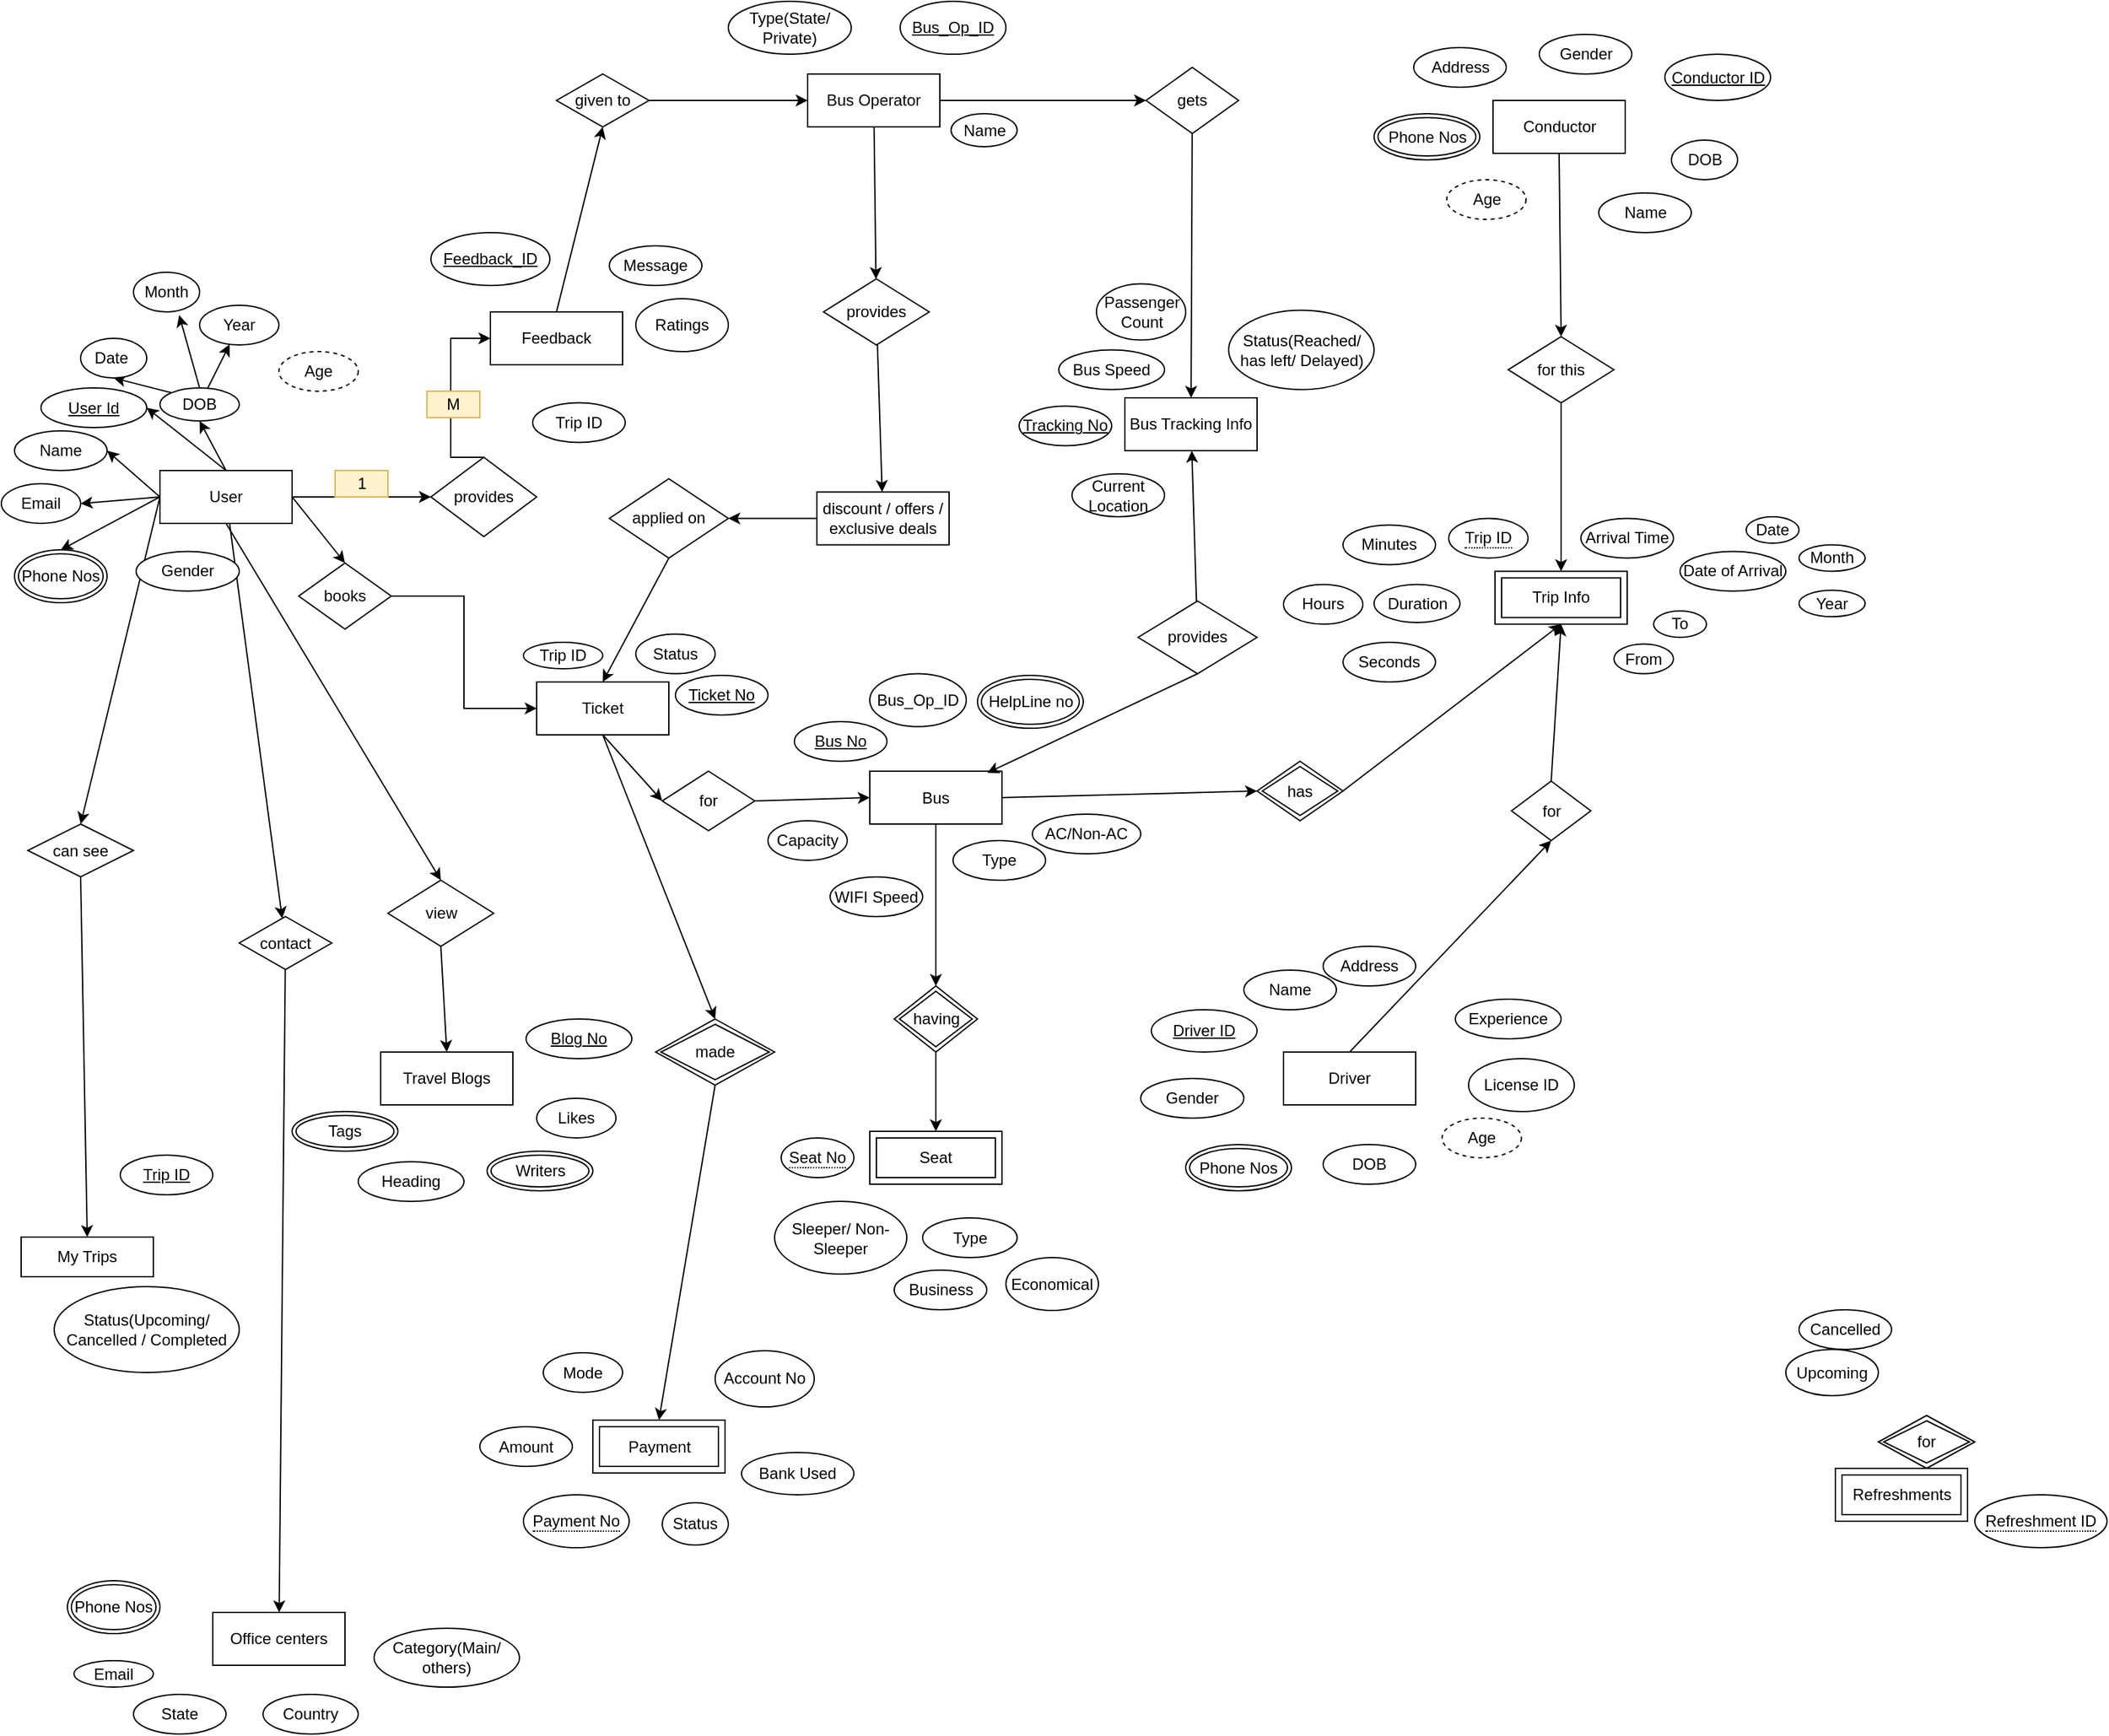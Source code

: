 <mxfile version="22.1.16" type="github">
  <diagram id="R2lEEEUBdFMjLlhIrx00" name="Page-1">
    <mxGraphModel dx="1615" dy="986" grid="1" gridSize="10" guides="1" tooltips="1" connect="1" arrows="0" fold="1" page="1" pageScale="1" pageWidth="1654" pageHeight="2336" background="none" math="0" shadow="0" extFonts="Permanent Marker^https://fonts.googleapis.com/css?family=Permanent+Marker">
      <root>
        <mxCell id="0" />
        <mxCell id="1" parent="0" />
        <mxCell id="6MJcCJjL-EYpWunwH_33-36" style="edgeStyle=none;rounded=0;orthogonalLoop=1;jettySize=auto;html=1;exitX=1;exitY=0.5;exitDx=0;exitDy=0;entryX=0;entryY=0.5;entryDx=0;entryDy=0;" edge="1" parent="1" source="6MJcCJjL-EYpWunwH_33-1" target="6MJcCJjL-EYpWunwH_33-13">
          <mxGeometry relative="1" as="geometry" />
        </mxCell>
        <mxCell id="6MJcCJjL-EYpWunwH_33-42" style="rounded=0;orthogonalLoop=1;jettySize=auto;html=1;exitX=1;exitY=0.5;exitDx=0;exitDy=0;entryX=0.5;entryY=0;entryDx=0;entryDy=0;" edge="1" parent="1" source="6MJcCJjL-EYpWunwH_33-1" target="6MJcCJjL-EYpWunwH_33-18">
          <mxGeometry relative="1" as="geometry" />
        </mxCell>
        <mxCell id="6MJcCJjL-EYpWunwH_33-57" value="" style="edgeStyle=none;rounded=0;orthogonalLoop=1;jettySize=auto;html=1;" edge="1" parent="1" source="6MJcCJjL-EYpWunwH_33-1" target="6MJcCJjL-EYpWunwH_33-17">
          <mxGeometry relative="1" as="geometry" />
        </mxCell>
        <mxCell id="6MJcCJjL-EYpWunwH_33-59" style="edgeStyle=none;rounded=0;orthogonalLoop=1;jettySize=auto;html=1;exitX=0;exitY=0.5;exitDx=0;exitDy=0;entryX=0.5;entryY=0;entryDx=0;entryDy=0;" edge="1" parent="1" source="6MJcCJjL-EYpWunwH_33-1" target="6MJcCJjL-EYpWunwH_33-16">
          <mxGeometry relative="1" as="geometry" />
        </mxCell>
        <mxCell id="6MJcCJjL-EYpWunwH_33-61" style="edgeStyle=none;rounded=0;orthogonalLoop=1;jettySize=auto;html=1;exitX=0.5;exitY=1;exitDx=0;exitDy=0;entryX=0.5;entryY=0;entryDx=0;entryDy=0;" edge="1" parent="1" source="6MJcCJjL-EYpWunwH_33-1" target="6MJcCJjL-EYpWunwH_33-21">
          <mxGeometry relative="1" as="geometry" />
        </mxCell>
        <mxCell id="6MJcCJjL-EYpWunwH_33-110" style="edgeStyle=none;rounded=0;orthogonalLoop=1;jettySize=auto;html=1;exitX=0.5;exitY=0;exitDx=0;exitDy=0;entryX=0.5;entryY=1;entryDx=0;entryDy=0;" edge="1" parent="1" source="6MJcCJjL-EYpWunwH_33-1" target="6MJcCJjL-EYpWunwH_33-99">
          <mxGeometry relative="1" as="geometry" />
        </mxCell>
        <mxCell id="6MJcCJjL-EYpWunwH_33-115" style="edgeStyle=none;rounded=0;orthogonalLoop=1;jettySize=auto;html=1;exitX=0.5;exitY=0;exitDx=0;exitDy=0;entryX=1;entryY=0.5;entryDx=0;entryDy=0;" edge="1" parent="1" source="6MJcCJjL-EYpWunwH_33-1" target="6MJcCJjL-EYpWunwH_33-95">
          <mxGeometry relative="1" as="geometry" />
        </mxCell>
        <mxCell id="6MJcCJjL-EYpWunwH_33-116" style="edgeStyle=none;rounded=0;orthogonalLoop=1;jettySize=auto;html=1;exitX=0;exitY=0.5;exitDx=0;exitDy=0;entryX=1;entryY=0.5;entryDx=0;entryDy=0;" edge="1" parent="1" source="6MJcCJjL-EYpWunwH_33-1" target="6MJcCJjL-EYpWunwH_33-97">
          <mxGeometry relative="1" as="geometry" />
        </mxCell>
        <mxCell id="6MJcCJjL-EYpWunwH_33-122" style="edgeStyle=none;rounded=0;orthogonalLoop=1;jettySize=auto;html=1;exitX=0;exitY=0.5;exitDx=0;exitDy=0;entryX=1;entryY=0.5;entryDx=0;entryDy=0;" edge="1" parent="1" source="6MJcCJjL-EYpWunwH_33-1" target="6MJcCJjL-EYpWunwH_33-120">
          <mxGeometry relative="1" as="geometry">
            <mxPoint x="70" y="620" as="targetPoint" />
          </mxGeometry>
        </mxCell>
        <mxCell id="6MJcCJjL-EYpWunwH_33-124" style="edgeStyle=none;rounded=0;orthogonalLoop=1;jettySize=auto;html=1;exitX=0;exitY=0.5;exitDx=0;exitDy=0;entryX=0.5;entryY=0;entryDx=0;entryDy=0;" edge="1" parent="1" source="6MJcCJjL-EYpWunwH_33-1" target="6MJcCJjL-EYpWunwH_33-146">
          <mxGeometry relative="1" as="geometry">
            <mxPoint x="61.61" y="649.595" as="targetPoint" />
          </mxGeometry>
        </mxCell>
        <mxCell id="6MJcCJjL-EYpWunwH_33-1" value="User" style="whiteSpace=wrap;html=1;align=center;" vertex="1" parent="1">
          <mxGeometry x="120" y="600" width="100" height="40" as="geometry" />
        </mxCell>
        <mxCell id="6MJcCJjL-EYpWunwH_33-3" value="Office centers" style="whiteSpace=wrap;html=1;align=center;" vertex="1" parent="1">
          <mxGeometry x="160" y="1464" width="100" height="40" as="geometry" />
        </mxCell>
        <mxCell id="6MJcCJjL-EYpWunwH_33-4" value="My Trips" style="whiteSpace=wrap;html=1;align=center;" vertex="1" parent="1">
          <mxGeometry x="15" y="1180" width="100" height="30" as="geometry" />
        </mxCell>
        <mxCell id="6MJcCJjL-EYpWunwH_33-38" style="edgeStyle=none;rounded=0;orthogonalLoop=1;jettySize=auto;html=1;exitX=0.5;exitY=0;exitDx=0;exitDy=0;entryX=0.5;entryY=1;entryDx=0;entryDy=0;" edge="1" parent="1" source="6MJcCJjL-EYpWunwH_33-6" target="6MJcCJjL-EYpWunwH_33-14">
          <mxGeometry relative="1" as="geometry" />
        </mxCell>
        <mxCell id="6MJcCJjL-EYpWunwH_33-6" value="Feedback" style="whiteSpace=wrap;html=1;align=center;" vertex="1" parent="1">
          <mxGeometry x="370" y="480" width="100" height="40" as="geometry" />
        </mxCell>
        <mxCell id="6MJcCJjL-EYpWunwH_33-68" value="" style="edgeStyle=none;rounded=0;orthogonalLoop=1;jettySize=auto;html=1;" edge="1" parent="1" source="6MJcCJjL-EYpWunwH_33-8" target="6MJcCJjL-EYpWunwH_33-12">
          <mxGeometry relative="1" as="geometry" />
        </mxCell>
        <mxCell id="6MJcCJjL-EYpWunwH_33-84" value="" style="edgeStyle=none;rounded=0;orthogonalLoop=1;jettySize=auto;html=1;" edge="1" parent="1" source="6MJcCJjL-EYpWunwH_33-8" target="6MJcCJjL-EYpWunwH_33-23">
          <mxGeometry relative="1" as="geometry" />
        </mxCell>
        <mxCell id="6MJcCJjL-EYpWunwH_33-8" value="Bus Operator" style="whiteSpace=wrap;html=1;align=center;" vertex="1" parent="1">
          <mxGeometry x="610" y="300" width="100" height="40" as="geometry" />
        </mxCell>
        <mxCell id="6MJcCJjL-EYpWunwH_33-66" value="" style="edgeStyle=none;rounded=0;orthogonalLoop=1;jettySize=auto;html=1;" edge="1" parent="1" source="6MJcCJjL-EYpWunwH_33-9" target="6MJcCJjL-EYpWunwH_33-11">
          <mxGeometry relative="1" as="geometry" />
        </mxCell>
        <mxCell id="6MJcCJjL-EYpWunwH_33-9" value="discount / offers / exclusive deals" style="whiteSpace=wrap;html=1;align=center;" vertex="1" parent="1">
          <mxGeometry x="617" y="616.25" width="100" height="40" as="geometry" />
        </mxCell>
        <mxCell id="6MJcCJjL-EYpWunwH_33-45" style="edgeStyle=none;rounded=0;orthogonalLoop=1;jettySize=auto;html=1;exitX=0.5;exitY=1;exitDx=0;exitDy=0;entryX=0;entryY=0.5;entryDx=0;entryDy=0;" edge="1" parent="1" source="6MJcCJjL-EYpWunwH_33-10" target="6MJcCJjL-EYpWunwH_33-44">
          <mxGeometry relative="1" as="geometry" />
        </mxCell>
        <mxCell id="6MJcCJjL-EYpWunwH_33-245" style="edgeStyle=none;rounded=0;orthogonalLoop=1;jettySize=auto;html=1;exitX=0.5;exitY=1;exitDx=0;exitDy=0;entryX=0.5;entryY=0;entryDx=0;entryDy=0;" edge="1" parent="1" source="6MJcCJjL-EYpWunwH_33-10" target="6MJcCJjL-EYpWunwH_33-186">
          <mxGeometry relative="1" as="geometry">
            <mxPoint x="535" y="945" as="targetPoint" />
          </mxGeometry>
        </mxCell>
        <mxCell id="6MJcCJjL-EYpWunwH_33-10" value="Ticket" style="whiteSpace=wrap;html=1;align=center;" vertex="1" parent="1">
          <mxGeometry x="405" y="760" width="100" height="40" as="geometry" />
        </mxCell>
        <mxCell id="6MJcCJjL-EYpWunwH_33-257" style="edgeStyle=none;rounded=0;orthogonalLoop=1;jettySize=auto;html=1;exitX=0.5;exitY=1;exitDx=0;exitDy=0;entryX=0.5;entryY=0;entryDx=0;entryDy=0;" edge="1" parent="1" source="6MJcCJjL-EYpWunwH_33-11" target="6MJcCJjL-EYpWunwH_33-10">
          <mxGeometry relative="1" as="geometry" />
        </mxCell>
        <mxCell id="6MJcCJjL-EYpWunwH_33-11" value="applied on" style="shape=rhombus;perimeter=rhombusPerimeter;whiteSpace=wrap;html=1;align=center;" vertex="1" parent="1">
          <mxGeometry x="460" y="606.25" width="90" height="60" as="geometry" />
        </mxCell>
        <mxCell id="6MJcCJjL-EYpWunwH_33-69" value="" style="edgeStyle=none;rounded=0;orthogonalLoop=1;jettySize=auto;html=1;" edge="1" parent="1" source="6MJcCJjL-EYpWunwH_33-12" target="6MJcCJjL-EYpWunwH_33-9">
          <mxGeometry relative="1" as="geometry" />
        </mxCell>
        <mxCell id="6MJcCJjL-EYpWunwH_33-12" value="provides" style="shape=rhombus;perimeter=rhombusPerimeter;whiteSpace=wrap;html=1;align=center;" vertex="1" parent="1">
          <mxGeometry x="622" y="455" width="80" height="50" as="geometry" />
        </mxCell>
        <mxCell id="6MJcCJjL-EYpWunwH_33-37" style="edgeStyle=elbowEdgeStyle;rounded=0;orthogonalLoop=1;jettySize=auto;html=1;exitX=0.5;exitY=0;exitDx=0;exitDy=0;entryX=0;entryY=0.5;entryDx=0;entryDy=0;" edge="1" parent="1" source="6MJcCJjL-EYpWunwH_33-13" target="6MJcCJjL-EYpWunwH_33-6">
          <mxGeometry relative="1" as="geometry">
            <Array as="points">
              <mxPoint x="340" y="540" />
            </Array>
          </mxGeometry>
        </mxCell>
        <mxCell id="6MJcCJjL-EYpWunwH_33-13" value="provides" style="shape=rhombus;perimeter=rhombusPerimeter;whiteSpace=wrap;html=1;align=center;" vertex="1" parent="1">
          <mxGeometry x="325" y="590" width="80" height="60" as="geometry" />
        </mxCell>
        <mxCell id="6MJcCJjL-EYpWunwH_33-39" value="" style="edgeStyle=none;rounded=0;orthogonalLoop=1;jettySize=auto;html=1;" edge="1" parent="1" source="6MJcCJjL-EYpWunwH_33-14" target="6MJcCJjL-EYpWunwH_33-8">
          <mxGeometry relative="1" as="geometry" />
        </mxCell>
        <mxCell id="6MJcCJjL-EYpWunwH_33-14" value="given to" style="shape=rhombus;perimeter=rhombusPerimeter;whiteSpace=wrap;html=1;align=center;" vertex="1" parent="1">
          <mxGeometry x="420" y="300" width="70" height="40" as="geometry" />
        </mxCell>
        <mxCell id="6MJcCJjL-EYpWunwH_33-60" style="edgeStyle=none;rounded=0;orthogonalLoop=1;jettySize=auto;html=1;exitX=0.5;exitY=1;exitDx=0;exitDy=0;entryX=0.5;entryY=0;entryDx=0;entryDy=0;" edge="1" parent="1" source="6MJcCJjL-EYpWunwH_33-16" target="6MJcCJjL-EYpWunwH_33-4">
          <mxGeometry relative="1" as="geometry" />
        </mxCell>
        <mxCell id="6MJcCJjL-EYpWunwH_33-16" value="can see" style="shape=rhombus;perimeter=rhombusPerimeter;whiteSpace=wrap;html=1;align=center;" vertex="1" parent="1">
          <mxGeometry x="20" y="867.5" width="80" height="40" as="geometry" />
        </mxCell>
        <mxCell id="6MJcCJjL-EYpWunwH_33-58" value="" style="edgeStyle=none;rounded=0;orthogonalLoop=1;jettySize=auto;html=1;" edge="1" parent="1" source="6MJcCJjL-EYpWunwH_33-17" target="6MJcCJjL-EYpWunwH_33-3">
          <mxGeometry relative="1" as="geometry" />
        </mxCell>
        <mxCell id="6MJcCJjL-EYpWunwH_33-17" value="contact" style="shape=rhombus;perimeter=rhombusPerimeter;whiteSpace=wrap;html=1;align=center;" vertex="1" parent="1">
          <mxGeometry x="180" y="937.5" width="70" height="40" as="geometry" />
        </mxCell>
        <mxCell id="6MJcCJjL-EYpWunwH_33-43" style="edgeStyle=elbowEdgeStyle;rounded=0;orthogonalLoop=1;jettySize=auto;html=1;exitX=1;exitY=0.5;exitDx=0;exitDy=0;entryX=0;entryY=0.5;entryDx=0;entryDy=0;" edge="1" parent="1" source="6MJcCJjL-EYpWunwH_33-18" target="6MJcCJjL-EYpWunwH_33-10">
          <mxGeometry relative="1" as="geometry" />
        </mxCell>
        <mxCell id="6MJcCJjL-EYpWunwH_33-18" value="books" style="shape=rhombus;perimeter=rhombusPerimeter;whiteSpace=wrap;html=1;align=center;" vertex="1" parent="1">
          <mxGeometry x="225" y="670" width="70" height="50" as="geometry" />
        </mxCell>
        <mxCell id="6MJcCJjL-EYpWunwH_33-20" value="Travel Blogs" style="whiteSpace=wrap;html=1;align=center;" vertex="1" parent="1">
          <mxGeometry x="287" y="1040" width="100" height="40" as="geometry" />
        </mxCell>
        <mxCell id="6MJcCJjL-EYpWunwH_33-62" style="edgeStyle=none;rounded=0;orthogonalLoop=1;jettySize=auto;html=1;exitX=0.5;exitY=1;exitDx=0;exitDy=0;entryX=0.5;entryY=0;entryDx=0;entryDy=0;" edge="1" parent="1" source="6MJcCJjL-EYpWunwH_33-21" target="6MJcCJjL-EYpWunwH_33-20">
          <mxGeometry relative="1" as="geometry" />
        </mxCell>
        <mxCell id="6MJcCJjL-EYpWunwH_33-21" value="view" style="shape=rhombus;perimeter=rhombusPerimeter;whiteSpace=wrap;html=1;align=center;" vertex="1" parent="1">
          <mxGeometry x="292.5" y="910" width="80" height="50" as="geometry" />
        </mxCell>
        <mxCell id="6MJcCJjL-EYpWunwH_33-83" value="" style="edgeStyle=none;rounded=0;orthogonalLoop=1;jettySize=auto;html=1;" edge="1" parent="1" source="6MJcCJjL-EYpWunwH_33-23" target="6MJcCJjL-EYpWunwH_33-81">
          <mxGeometry relative="1" as="geometry" />
        </mxCell>
        <mxCell id="6MJcCJjL-EYpWunwH_33-23" value="gets" style="shape=rhombus;perimeter=rhombusPerimeter;whiteSpace=wrap;html=1;align=center;" vertex="1" parent="1">
          <mxGeometry x="866" y="295" width="70" height="50" as="geometry" />
        </mxCell>
        <mxCell id="6MJcCJjL-EYpWunwH_33-47" style="edgeStyle=none;rounded=0;orthogonalLoop=1;jettySize=auto;html=1;exitX=0.5;exitY=1;exitDx=0;exitDy=0;entryX=0.5;entryY=0;entryDx=0;entryDy=0;" edge="1" parent="1" source="6MJcCJjL-EYpWunwH_33-24">
          <mxGeometry relative="1" as="geometry">
            <mxPoint x="707.0" y="990" as="targetPoint" />
          </mxGeometry>
        </mxCell>
        <mxCell id="6MJcCJjL-EYpWunwH_33-49" style="edgeStyle=none;rounded=0;orthogonalLoop=1;jettySize=auto;html=1;exitX=1;exitY=0.5;exitDx=0;exitDy=0;entryX=0;entryY=0.5;entryDx=0;entryDy=0;" edge="1" parent="1" source="6MJcCJjL-EYpWunwH_33-24" target="6MJcCJjL-EYpWunwH_33-154">
          <mxGeometry relative="1" as="geometry">
            <mxPoint x="910" y="847.5" as="targetPoint" />
          </mxGeometry>
        </mxCell>
        <mxCell id="6MJcCJjL-EYpWunwH_33-24" value="Bus" style="whiteSpace=wrap;html=1;align=center;" vertex="1" parent="1">
          <mxGeometry x="657" y="827.5" width="100" height="40" as="geometry" />
        </mxCell>
        <mxCell id="6MJcCJjL-EYpWunwH_33-48" style="edgeStyle=none;rounded=0;orthogonalLoop=1;jettySize=auto;html=1;exitX=0.5;exitY=1;exitDx=0;exitDy=0;entryX=0.5;entryY=0;entryDx=0;entryDy=0;" edge="1" parent="1" target="6MJcCJjL-EYpWunwH_33-148">
          <mxGeometry relative="1" as="geometry">
            <mxPoint x="707.0" y="1040" as="sourcePoint" />
            <mxPoint x="707" y="1090" as="targetPoint" />
          </mxGeometry>
        </mxCell>
        <mxCell id="6MJcCJjL-EYpWunwH_33-55" style="edgeStyle=none;rounded=0;orthogonalLoop=1;jettySize=auto;html=1;exitX=0.5;exitY=0;exitDx=0;exitDy=0;entryX=0.5;entryY=1;entryDx=0;entryDy=0;" edge="1" parent="1" source="6MJcCJjL-EYpWunwH_33-28" target="6MJcCJjL-EYpWunwH_33-29">
          <mxGeometry relative="1" as="geometry" />
        </mxCell>
        <mxCell id="6MJcCJjL-EYpWunwH_33-28" value="Driver" style="whiteSpace=wrap;html=1;align=center;" vertex="1" parent="1">
          <mxGeometry x="970" y="1040" width="100" height="40" as="geometry" />
        </mxCell>
        <mxCell id="6MJcCJjL-EYpWunwH_33-56" style="edgeStyle=none;rounded=0;orthogonalLoop=1;jettySize=auto;html=1;exitX=0.5;exitY=0;exitDx=0;exitDy=0;entryX=0.5;entryY=1;entryDx=0;entryDy=0;" edge="1" parent="1" source="6MJcCJjL-EYpWunwH_33-29" target="6MJcCJjL-EYpWunwH_33-153">
          <mxGeometry relative="1" as="geometry">
            <mxPoint x="1000" y="720" as="targetPoint" />
          </mxGeometry>
        </mxCell>
        <mxCell id="6MJcCJjL-EYpWunwH_33-29" value="for" style="shape=rhombus;perimeter=rhombusPerimeter;whiteSpace=wrap;html=1;align=center;" vertex="1" parent="1">
          <mxGeometry x="1142.5" y="835" width="60" height="45" as="geometry" />
        </mxCell>
        <mxCell id="6MJcCJjL-EYpWunwH_33-50" style="edgeStyle=none;rounded=0;orthogonalLoop=1;jettySize=auto;html=1;exitX=1;exitY=0.5;exitDx=0;exitDy=0;entryX=0.5;entryY=1;entryDx=0;entryDy=0;" edge="1" parent="1" source="6MJcCJjL-EYpWunwH_33-154" target="6MJcCJjL-EYpWunwH_33-153">
          <mxGeometry relative="1" as="geometry">
            <mxPoint x="980" y="847.5" as="sourcePoint" />
            <mxPoint x="1000" y="720" as="targetPoint" />
          </mxGeometry>
        </mxCell>
        <mxCell id="6MJcCJjL-EYpWunwH_33-51" style="edgeStyle=none;rounded=0;orthogonalLoop=1;jettySize=auto;html=1;exitX=0.5;exitY=1;exitDx=0;exitDy=0;entryX=0.5;entryY=0;entryDx=0;entryDy=0;" edge="1" parent="1" source="6MJcCJjL-EYpWunwH_33-31" target="6MJcCJjL-EYpWunwH_33-32">
          <mxGeometry relative="1" as="geometry" />
        </mxCell>
        <mxCell id="6MJcCJjL-EYpWunwH_33-31" value="Conductor" style="whiteSpace=wrap;html=1;align=center;" vertex="1" parent="1">
          <mxGeometry x="1128.5" y="320" width="100" height="40" as="geometry" />
        </mxCell>
        <mxCell id="6MJcCJjL-EYpWunwH_33-52" style="edgeStyle=none;rounded=0;orthogonalLoop=1;jettySize=auto;html=1;exitX=0.5;exitY=1;exitDx=0;exitDy=0;entryX=0.5;entryY=0;entryDx=0;entryDy=0;" edge="1" parent="1" source="6MJcCJjL-EYpWunwH_33-32" target="6MJcCJjL-EYpWunwH_33-153">
          <mxGeometry relative="1" as="geometry">
            <mxPoint x="1127.5" y="676.25" as="targetPoint" />
          </mxGeometry>
        </mxCell>
        <mxCell id="6MJcCJjL-EYpWunwH_33-32" value="for this" style="shape=rhombus;perimeter=rhombusPerimeter;whiteSpace=wrap;html=1;align=center;" vertex="1" parent="1">
          <mxGeometry x="1140" y="498.75" width="80" height="50" as="geometry" />
        </mxCell>
        <mxCell id="6MJcCJjL-EYpWunwH_33-46" style="edgeStyle=none;rounded=0;orthogonalLoop=1;jettySize=auto;html=1;exitX=1;exitY=0.5;exitDx=0;exitDy=0;entryX=0;entryY=0.5;entryDx=0;entryDy=0;" edge="1" parent="1" source="6MJcCJjL-EYpWunwH_33-44" target="6MJcCJjL-EYpWunwH_33-24">
          <mxGeometry relative="1" as="geometry" />
        </mxCell>
        <mxCell id="6MJcCJjL-EYpWunwH_33-44" value="for" style="shape=rhombus;perimeter=rhombusPerimeter;whiteSpace=wrap;html=1;align=center;" vertex="1" parent="1">
          <mxGeometry x="500" y="827.5" width="70" height="45" as="geometry" />
        </mxCell>
        <mxCell id="6MJcCJjL-EYpWunwH_33-79" value="" style="edgeStyle=none;rounded=0;orthogonalLoop=1;jettySize=auto;html=1;" edge="1" parent="1" source="6MJcCJjL-EYpWunwH_33-78" target="6MJcCJjL-EYpWunwH_33-81">
          <mxGeometry relative="1" as="geometry">
            <mxPoint x="831.25" y="573.125" as="targetPoint" />
          </mxGeometry>
        </mxCell>
        <mxCell id="6MJcCJjL-EYpWunwH_33-155" style="edgeStyle=none;rounded=0;orthogonalLoop=1;jettySize=auto;html=1;exitX=0.5;exitY=1;exitDx=0;exitDy=0;entryX=0.889;entryY=0.032;entryDx=0;entryDy=0;entryPerimeter=0;" edge="1" parent="1" source="6MJcCJjL-EYpWunwH_33-78" target="6MJcCJjL-EYpWunwH_33-24">
          <mxGeometry relative="1" as="geometry" />
        </mxCell>
        <mxCell id="6MJcCJjL-EYpWunwH_33-78" value="provides" style="shape=rhombus;perimeter=rhombusPerimeter;whiteSpace=wrap;html=1;align=center;" vertex="1" parent="1">
          <mxGeometry x="860" y="698.75" width="90" height="55" as="geometry" />
        </mxCell>
        <mxCell id="6MJcCJjL-EYpWunwH_33-81" value="Bus Tracking Info" style="whiteSpace=wrap;html=1;align=center;" vertex="1" parent="1">
          <mxGeometry x="850" y="545" width="100" height="40" as="geometry" />
        </mxCell>
        <mxCell id="6MJcCJjL-EYpWunwH_33-95" value="User Id" style="ellipse;whiteSpace=wrap;html=1;align=center;fontStyle=4;" vertex="1" parent="1">
          <mxGeometry x="30" y="537.5" width="80" height="30" as="geometry" />
        </mxCell>
        <mxCell id="6MJcCJjL-EYpWunwH_33-97" value="Name" style="ellipse;whiteSpace=wrap;html=1;align=center;" vertex="1" parent="1">
          <mxGeometry x="10" y="570" width="70" height="30" as="geometry" />
        </mxCell>
        <mxCell id="6MJcCJjL-EYpWunwH_33-111" value="" style="edgeStyle=none;rounded=0;orthogonalLoop=1;jettySize=auto;html=1;" edge="1" parent="1" source="6MJcCJjL-EYpWunwH_33-99" target="6MJcCJjL-EYpWunwH_33-105">
          <mxGeometry relative="1" as="geometry" />
        </mxCell>
        <mxCell id="6MJcCJjL-EYpWunwH_33-114" style="edgeStyle=none;rounded=0;orthogonalLoop=1;jettySize=auto;html=1;exitX=0;exitY=0;exitDx=0;exitDy=0;entryX=0.5;entryY=1;entryDx=0;entryDy=0;" edge="1" parent="1" source="6MJcCJjL-EYpWunwH_33-99" target="6MJcCJjL-EYpWunwH_33-100">
          <mxGeometry relative="1" as="geometry" />
        </mxCell>
        <mxCell id="6MJcCJjL-EYpWunwH_33-99" value="DOB" style="ellipse;whiteSpace=wrap;html=1;align=center;" vertex="1" parent="1">
          <mxGeometry x="120" y="537.5" width="60" height="25" as="geometry" />
        </mxCell>
        <mxCell id="6MJcCJjL-EYpWunwH_33-100" value="Date&amp;nbsp;" style="ellipse;whiteSpace=wrap;html=1;align=center;" vertex="1" parent="1">
          <mxGeometry x="60" y="500" width="50" height="30" as="geometry" />
        </mxCell>
        <mxCell id="6MJcCJjL-EYpWunwH_33-103" value="Month" style="ellipse;whiteSpace=wrap;html=1;align=center;" vertex="1" parent="1">
          <mxGeometry x="100" y="450" width="50" height="30" as="geometry" />
        </mxCell>
        <mxCell id="6MJcCJjL-EYpWunwH_33-105" value="Year" style="ellipse;whiteSpace=wrap;html=1;align=center;" vertex="1" parent="1">
          <mxGeometry x="150" y="475" width="60" height="30" as="geometry" />
        </mxCell>
        <mxCell id="6MJcCJjL-EYpWunwH_33-113" style="edgeStyle=none;rounded=0;orthogonalLoop=1;jettySize=auto;html=1;exitX=0.5;exitY=0;exitDx=0;exitDy=0;entryX=0.691;entryY=1.081;entryDx=0;entryDy=0;entryPerimeter=0;" edge="1" parent="1" source="6MJcCJjL-EYpWunwH_33-99" target="6MJcCJjL-EYpWunwH_33-103">
          <mxGeometry relative="1" as="geometry" />
        </mxCell>
        <mxCell id="6MJcCJjL-EYpWunwH_33-120" value="Email" style="ellipse;whiteSpace=wrap;html=1;align=center;" vertex="1" parent="1">
          <mxGeometry y="610" width="60" height="30" as="geometry" />
        </mxCell>
        <mxCell id="6MJcCJjL-EYpWunwH_33-125" value="Message" style="ellipse;whiteSpace=wrap;html=1;align=center;" vertex="1" parent="1">
          <mxGeometry x="460" y="430" width="70" height="30" as="geometry" />
        </mxCell>
        <mxCell id="6MJcCJjL-EYpWunwH_33-126" value="Ratings" style="ellipse;whiteSpace=wrap;html=1;align=center;" vertex="1" parent="1">
          <mxGeometry x="480" y="470" width="70" height="40" as="geometry" />
        </mxCell>
        <mxCell id="6MJcCJjL-EYpWunwH_33-127" value="Trip ID" style="ellipse;whiteSpace=wrap;html=1;align=center;" vertex="1" parent="1">
          <mxGeometry x="402" y="548.75" width="70" height="30" as="geometry" />
        </mxCell>
        <mxCell id="6MJcCJjL-EYpWunwH_33-129" value="Feedback_ID" style="ellipse;whiteSpace=wrap;html=1;align=center;fontStyle=4;" vertex="1" parent="1">
          <mxGeometry x="325" y="420" width="90" height="40" as="geometry" />
        </mxCell>
        <mxCell id="6MJcCJjL-EYpWunwH_33-131" value="Bus No" style="ellipse;whiteSpace=wrap;html=1;align=center;fontStyle=4;" vertex="1" parent="1">
          <mxGeometry x="600" y="790" width="70" height="30" as="geometry" />
        </mxCell>
        <mxCell id="6MJcCJjL-EYpWunwH_33-135" value="Capacity" style="ellipse;whiteSpace=wrap;html=1;align=center;" vertex="1" parent="1">
          <mxGeometry x="580" y="865" width="60" height="30" as="geometry" />
        </mxCell>
        <mxCell id="6MJcCJjL-EYpWunwH_33-136" value="Bus_Op_ID" style="ellipse;whiteSpace=wrap;html=1;align=center;" vertex="1" parent="1">
          <mxGeometry x="657" y="753.75" width="73" height="40" as="geometry" />
        </mxCell>
        <mxCell id="6MJcCJjL-EYpWunwH_33-137" value="Type" style="ellipse;whiteSpace=wrap;html=1;align=center;" vertex="1" parent="1">
          <mxGeometry x="720" y="880" width="70" height="30" as="geometry" />
        </mxCell>
        <mxCell id="6MJcCJjL-EYpWunwH_33-140" value="Sleeper/ Non-Sleeper" style="ellipse;whiteSpace=wrap;html=1;align=center;" vertex="1" parent="1">
          <mxGeometry x="585" y="1153" width="100" height="55" as="geometry" />
        </mxCell>
        <mxCell id="6MJcCJjL-EYpWunwH_33-141" value="AC/Non-AC" style="ellipse;whiteSpace=wrap;html=1;align=center;" vertex="1" parent="1">
          <mxGeometry x="780" y="860" width="82" height="30" as="geometry" />
        </mxCell>
        <mxCell id="6MJcCJjL-EYpWunwH_33-142" value="Type" style="ellipse;whiteSpace=wrap;html=1;align=center;" vertex="1" parent="1">
          <mxGeometry x="697" y="1165.5" width="71.5" height="30" as="geometry" />
        </mxCell>
        <mxCell id="6MJcCJjL-EYpWunwH_33-143" value="Economical" style="ellipse;whiteSpace=wrap;html=1;align=center;" vertex="1" parent="1">
          <mxGeometry x="760" y="1195.5" width="70" height="40" as="geometry" />
        </mxCell>
        <mxCell id="6MJcCJjL-EYpWunwH_33-145" value="Business" style="ellipse;whiteSpace=wrap;html=1;align=center;" vertex="1" parent="1">
          <mxGeometry x="675.5" y="1205" width="70" height="30" as="geometry" />
        </mxCell>
        <mxCell id="6MJcCJjL-EYpWunwH_33-146" value="Phone Nos" style="ellipse;shape=doubleEllipse;margin=3;whiteSpace=wrap;html=1;align=center;" vertex="1" parent="1">
          <mxGeometry x="10" y="660" width="70" height="40" as="geometry" />
        </mxCell>
        <mxCell id="6MJcCJjL-EYpWunwH_33-148" value="Seat" style="shape=ext;margin=3;double=1;whiteSpace=wrap;html=1;align=center;" vertex="1" parent="1">
          <mxGeometry x="657" y="1100" width="100" height="40" as="geometry" />
        </mxCell>
        <mxCell id="6MJcCJjL-EYpWunwH_33-149" value="having" style="shape=rhombus;double=1;perimeter=rhombusPerimeter;whiteSpace=wrap;html=1;align=center;" vertex="1" parent="1">
          <mxGeometry x="675.5" y="990" width="63" height="50" as="geometry" />
        </mxCell>
        <mxCell id="6MJcCJjL-EYpWunwH_33-151" value="&lt;span style=&quot;border-bottom: 1px dotted&quot;&gt;Seat No&lt;/span&gt;" style="ellipse;whiteSpace=wrap;html=1;align=center;" vertex="1" parent="1">
          <mxGeometry x="590" y="1105" width="55" height="30" as="geometry" />
        </mxCell>
        <mxCell id="6MJcCJjL-EYpWunwH_33-152" value="Age" style="ellipse;whiteSpace=wrap;html=1;align=center;dashed=1;" vertex="1" parent="1">
          <mxGeometry x="210" y="510" width="60" height="30" as="geometry" />
        </mxCell>
        <mxCell id="6MJcCJjL-EYpWunwH_33-153" value="Trip Info" style="shape=ext;margin=3;double=1;whiteSpace=wrap;html=1;align=center;" vertex="1" parent="1">
          <mxGeometry x="1130" y="676.25" width="100" height="40" as="geometry" />
        </mxCell>
        <mxCell id="6MJcCJjL-EYpWunwH_33-154" value="has" style="shape=rhombus;double=1;perimeter=rhombusPerimeter;whiteSpace=wrap;html=1;align=center;" vertex="1" parent="1">
          <mxGeometry x="950" y="820" width="65" height="45" as="geometry" />
        </mxCell>
        <mxCell id="6MJcCJjL-EYpWunwH_33-156" value="Driver ID" style="ellipse;whiteSpace=wrap;html=1;align=center;fontStyle=4;" vertex="1" parent="1">
          <mxGeometry x="870" y="1008" width="80" height="32" as="geometry" />
        </mxCell>
        <mxCell id="6MJcCJjL-EYpWunwH_33-157" value="Gender" style="ellipse;whiteSpace=wrap;html=1;align=center;" vertex="1" parent="1">
          <mxGeometry x="862" y="1060" width="78" height="30" as="geometry" />
        </mxCell>
        <mxCell id="6MJcCJjL-EYpWunwH_33-158" value="Phone Nos" style="ellipse;shape=doubleEllipse;margin=3;whiteSpace=wrap;html=1;align=center;" vertex="1" parent="1">
          <mxGeometry x="896" y="1110" width="80" height="35" as="geometry" />
        </mxCell>
        <mxCell id="6MJcCJjL-EYpWunwH_33-159" value="DOB" style="ellipse;whiteSpace=wrap;html=1;align=center;" vertex="1" parent="1">
          <mxGeometry x="1000" y="1110" width="70" height="30" as="geometry" />
        </mxCell>
        <mxCell id="6MJcCJjL-EYpWunwH_33-160" value="Age" style="ellipse;whiteSpace=wrap;html=1;align=center;dashed=1;" vertex="1" parent="1">
          <mxGeometry x="1090" y="1090" width="60" height="30" as="geometry" />
        </mxCell>
        <mxCell id="6MJcCJjL-EYpWunwH_33-161" value="Experience" style="ellipse;whiteSpace=wrap;html=1;align=center;" vertex="1" parent="1">
          <mxGeometry x="1100" y="1000" width="80" height="30" as="geometry" />
        </mxCell>
        <mxCell id="6MJcCJjL-EYpWunwH_33-162" value="License ID" style="ellipse;whiteSpace=wrap;html=1;align=center;" vertex="1" parent="1">
          <mxGeometry x="1110" y="1045" width="80" height="40" as="geometry" />
        </mxCell>
        <mxCell id="6MJcCJjL-EYpWunwH_33-163" value="Address" style="ellipse;whiteSpace=wrap;html=1;align=center;" vertex="1" parent="1">
          <mxGeometry x="1000" y="960" width="70" height="30" as="geometry" />
        </mxCell>
        <mxCell id="6MJcCJjL-EYpWunwH_33-165" value="&lt;span style=&quot;border-bottom: 1px dotted&quot;&gt;Trip ID&lt;/span&gt;" style="ellipse;whiteSpace=wrap;html=1;align=center;" vertex="1" parent="1">
          <mxGeometry x="1095" y="636.25" width="60" height="30" as="geometry" />
        </mxCell>
        <mxCell id="6MJcCJjL-EYpWunwH_33-166" value="From" style="ellipse;whiteSpace=wrap;html=1;align=center;" vertex="1" parent="1">
          <mxGeometry x="1220" y="731.25" width="45" height="22.5" as="geometry" />
        </mxCell>
        <mxCell id="6MJcCJjL-EYpWunwH_33-167" value="To" style="ellipse;whiteSpace=wrap;html=1;align=center;" vertex="1" parent="1">
          <mxGeometry x="1250" y="706.25" width="40" height="20" as="geometry" />
        </mxCell>
        <mxCell id="6MJcCJjL-EYpWunwH_33-168" value="Arrival Time" style="ellipse;whiteSpace=wrap;html=1;align=center;" vertex="1" parent="1">
          <mxGeometry x="1195" y="636.25" width="70" height="30" as="geometry" />
        </mxCell>
        <mxCell id="6MJcCJjL-EYpWunwH_33-170" value="Date of Arrival" style="ellipse;whiteSpace=wrap;html=1;align=center;" vertex="1" parent="1">
          <mxGeometry x="1270" y="661.25" width="80" height="30" as="geometry" />
        </mxCell>
        <mxCell id="6MJcCJjL-EYpWunwH_33-171" value="Date" style="ellipse;whiteSpace=wrap;html=1;align=center;" vertex="1" parent="1">
          <mxGeometry x="1320" y="635" width="40" height="20" as="geometry" />
        </mxCell>
        <mxCell id="6MJcCJjL-EYpWunwH_33-172" value="Month" style="ellipse;whiteSpace=wrap;html=1;align=center;" vertex="1" parent="1">
          <mxGeometry x="1360" y="656.25" width="50" height="20" as="geometry" />
        </mxCell>
        <mxCell id="6MJcCJjL-EYpWunwH_33-173" value="Year" style="ellipse;whiteSpace=wrap;html=1;align=center;" vertex="1" parent="1">
          <mxGeometry x="1360" y="690.63" width="50" height="20" as="geometry" />
        </mxCell>
        <mxCell id="6MJcCJjL-EYpWunwH_33-174" value="Conductor ID" style="ellipse;whiteSpace=wrap;html=1;align=center;fontStyle=4;" vertex="1" parent="1">
          <mxGeometry x="1258.5" y="285" width="80" height="35" as="geometry" />
        </mxCell>
        <mxCell id="6MJcCJjL-EYpWunwH_33-175" value="DOB" style="ellipse;whiteSpace=wrap;html=1;align=center;" vertex="1" parent="1">
          <mxGeometry x="1263.5" y="350" width="50" height="30" as="geometry" />
        </mxCell>
        <mxCell id="6MJcCJjL-EYpWunwH_33-176" value="Gender" style="ellipse;whiteSpace=wrap;html=1;align=center;" vertex="1" parent="1">
          <mxGeometry x="1163.5" y="270" width="70" height="30" as="geometry" />
        </mxCell>
        <mxCell id="6MJcCJjL-EYpWunwH_33-178" value="Address" style="ellipse;whiteSpace=wrap;html=1;align=center;" vertex="1" parent="1">
          <mxGeometry x="1068.5" y="280" width="70" height="30" as="geometry" />
        </mxCell>
        <mxCell id="6MJcCJjL-EYpWunwH_33-179" value="WIFI Speed" style="ellipse;whiteSpace=wrap;html=1;align=center;" vertex="1" parent="1">
          <mxGeometry x="627" y="907.5" width="70" height="30" as="geometry" />
        </mxCell>
        <mxCell id="6MJcCJjL-EYpWunwH_33-181" value="for" style="shape=rhombus;double=1;perimeter=rhombusPerimeter;whiteSpace=wrap;html=1;align=center;" vertex="1" parent="1">
          <mxGeometry x="1420" y="1315" width="73" height="40" as="geometry" />
        </mxCell>
        <mxCell id="6MJcCJjL-EYpWunwH_33-182" value="Refreshments" style="shape=ext;margin=3;double=1;whiteSpace=wrap;html=1;align=center;" vertex="1" parent="1">
          <mxGeometry x="1387.5" y="1355" width="100" height="40" as="geometry" />
        </mxCell>
        <mxCell id="6MJcCJjL-EYpWunwH_33-183" value="&lt;span style=&quot;border-bottom: 1px dotted&quot;&gt;Refreshment ID&lt;/span&gt;" style="ellipse;whiteSpace=wrap;html=1;align=center;" vertex="1" parent="1">
          <mxGeometry x="1493" y="1375" width="100" height="40" as="geometry" />
        </mxCell>
        <mxCell id="6MJcCJjL-EYpWunwH_33-185" value="Payment" style="shape=ext;margin=3;double=1;whiteSpace=wrap;html=1;align=center;" vertex="1" parent="1">
          <mxGeometry x="447.5" y="1318.5" width="100" height="40" as="geometry" />
        </mxCell>
        <mxCell id="6MJcCJjL-EYpWunwH_33-246" style="edgeStyle=none;rounded=0;orthogonalLoop=1;jettySize=auto;html=1;exitX=0.5;exitY=1;exitDx=0;exitDy=0;entryX=0.5;entryY=0;entryDx=0;entryDy=0;" edge="1" parent="1" source="6MJcCJjL-EYpWunwH_33-186" target="6MJcCJjL-EYpWunwH_33-185">
          <mxGeometry relative="1" as="geometry" />
        </mxCell>
        <mxCell id="6MJcCJjL-EYpWunwH_33-186" value="made" style="shape=rhombus;double=1;perimeter=rhombusPerimeter;whiteSpace=wrap;html=1;align=center;" vertex="1" parent="1">
          <mxGeometry x="495" y="1015" width="90" height="50" as="geometry" />
        </mxCell>
        <mxCell id="6MJcCJjL-EYpWunwH_33-187" value="&lt;span style=&quot;border-bottom: 1px dotted&quot;&gt;Payment No&lt;/span&gt;" style="ellipse;whiteSpace=wrap;html=1;align=center;" vertex="1" parent="1">
          <mxGeometry x="395" y="1375" width="80" height="40" as="geometry" />
        </mxCell>
        <mxCell id="6MJcCJjL-EYpWunwH_33-188" value="Mode" style="ellipse;whiteSpace=wrap;html=1;align=center;" vertex="1" parent="1">
          <mxGeometry x="410" y="1267.5" width="60" height="30" as="geometry" />
        </mxCell>
        <mxCell id="6MJcCJjL-EYpWunwH_33-189" value="Status" style="ellipse;whiteSpace=wrap;html=1;align=center;" vertex="1" parent="1">
          <mxGeometry x="500" y="1381" width="50" height="32" as="geometry" />
        </mxCell>
        <mxCell id="6MJcCJjL-EYpWunwH_33-190" value="Bank Used" style="ellipse;whiteSpace=wrap;html=1;align=center;" vertex="1" parent="1">
          <mxGeometry x="560" y="1343" width="85" height="32" as="geometry" />
        </mxCell>
        <mxCell id="6MJcCJjL-EYpWunwH_33-191" value="Account No" style="ellipse;whiteSpace=wrap;html=1;align=center;" vertex="1" parent="1">
          <mxGeometry x="540" y="1266" width="75" height="42.5" as="geometry" />
        </mxCell>
        <mxCell id="6MJcCJjL-EYpWunwH_33-193" value="Amount" style="ellipse;whiteSpace=wrap;html=1;align=center;" vertex="1" parent="1">
          <mxGeometry x="362" y="1323.5" width="70" height="30" as="geometry" />
        </mxCell>
        <mxCell id="6MJcCJjL-EYpWunwH_33-196" value="Name" style="ellipse;whiteSpace=wrap;html=1;align=center;" vertex="1" parent="1">
          <mxGeometry x="1208.5" y="390" width="70" height="30" as="geometry" />
        </mxCell>
        <mxCell id="6MJcCJjL-EYpWunwH_33-197" value="Name" style="ellipse;whiteSpace=wrap;html=1;align=center;" vertex="1" parent="1">
          <mxGeometry x="940" y="978" width="70" height="30" as="geometry" />
        </mxCell>
        <mxCell id="6MJcCJjL-EYpWunwH_33-198" value="Gender" style="ellipse;whiteSpace=wrap;html=1;align=center;" vertex="1" parent="1">
          <mxGeometry x="102" y="661.25" width="78" height="30" as="geometry" />
        </mxCell>
        <mxCell id="6MJcCJjL-EYpWunwH_33-199" value="Age" style="ellipse;whiteSpace=wrap;html=1;align=center;dashed=1;" vertex="1" parent="1">
          <mxGeometry x="1093.5" y="380" width="60" height="30" as="geometry" />
        </mxCell>
        <mxCell id="6MJcCJjL-EYpWunwH_33-200" value="Phone Nos" style="ellipse;shape=doubleEllipse;margin=3;whiteSpace=wrap;html=1;align=center;" vertex="1" parent="1">
          <mxGeometry x="1038.5" y="330" width="80" height="35" as="geometry" />
        </mxCell>
        <mxCell id="6MJcCJjL-EYpWunwH_33-201" value="Status(Upcoming/ Cancelled / Completed" style="ellipse;whiteSpace=wrap;html=1;align=center;" vertex="1" parent="1">
          <mxGeometry x="40" y="1217.5" width="140" height="65" as="geometry" />
        </mxCell>
        <mxCell id="6MJcCJjL-EYpWunwH_33-202" value="Upcoming" style="ellipse;whiteSpace=wrap;html=1;align=center;" vertex="1" parent="1">
          <mxGeometry x="1350" y="1265" width="70" height="35" as="geometry" />
        </mxCell>
        <mxCell id="6MJcCJjL-EYpWunwH_33-203" value="Cancelled" style="ellipse;whiteSpace=wrap;html=1;align=center;" vertex="1" parent="1">
          <mxGeometry x="1360" y="1235" width="70" height="30" as="geometry" />
        </mxCell>
        <mxCell id="6MJcCJjL-EYpWunwH_33-204" value="Bus Speed" style="ellipse;whiteSpace=wrap;html=1;align=center;" vertex="1" parent="1">
          <mxGeometry x="800" y="508.75" width="80" height="30" as="geometry" />
        </mxCell>
        <mxCell id="6MJcCJjL-EYpWunwH_33-205" value="Current Location" style="ellipse;whiteSpace=wrap;html=1;align=center;" vertex="1" parent="1">
          <mxGeometry x="810" y="602.5" width="70" height="32.5" as="geometry" />
        </mxCell>
        <mxCell id="6MJcCJjL-EYpWunwH_33-209" value="Passenger Count" style="ellipse;whiteSpace=wrap;html=1;align=center;" vertex="1" parent="1">
          <mxGeometry x="828.5" y="458.75" width="67.5" height="42.5" as="geometry" />
        </mxCell>
        <mxCell id="6MJcCJjL-EYpWunwH_33-211" value="Tracking No" style="ellipse;whiteSpace=wrap;html=1;align=center;fontStyle=4;" vertex="1" parent="1">
          <mxGeometry x="770" y="551.25" width="70" height="30" as="geometry" />
        </mxCell>
        <mxCell id="6MJcCJjL-EYpWunwH_33-212" value="Status(Reached/ has left/ Delayed)" style="ellipse;whiteSpace=wrap;html=1;align=center;" vertex="1" parent="1">
          <mxGeometry x="928.5" y="478.75" width="110" height="60" as="geometry" />
        </mxCell>
        <mxCell id="6MJcCJjL-EYpWunwH_33-214" value="State" style="ellipse;whiteSpace=wrap;html=1;align=center;" vertex="1" parent="1">
          <mxGeometry x="100" y="1526" width="70" height="30" as="geometry" />
        </mxCell>
        <mxCell id="6MJcCJjL-EYpWunwH_33-215" value="Country" style="ellipse;whiteSpace=wrap;html=1;align=center;" vertex="1" parent="1">
          <mxGeometry x="198" y="1526" width="72" height="30" as="geometry" />
        </mxCell>
        <mxCell id="6MJcCJjL-EYpWunwH_33-216" value="Category(Main/ others)" style="ellipse;whiteSpace=wrap;html=1;align=center;" vertex="1" parent="1">
          <mxGeometry x="282" y="1476" width="110" height="44.5" as="geometry" />
        </mxCell>
        <mxCell id="6MJcCJjL-EYpWunwH_33-217" value="Email" style="ellipse;whiteSpace=wrap;html=1;align=center;" vertex="1" parent="1">
          <mxGeometry x="55" y="1500.5" width="60" height="20" as="geometry" />
        </mxCell>
        <mxCell id="6MJcCJjL-EYpWunwH_33-219" value="Phone Nos" style="ellipse;shape=doubleEllipse;margin=3;whiteSpace=wrap;html=1;align=center;" vertex="1" parent="1">
          <mxGeometry x="50" y="1440" width="70" height="40" as="geometry" />
        </mxCell>
        <mxCell id="6MJcCJjL-EYpWunwH_33-220" value="Trip ID" style="ellipse;whiteSpace=wrap;html=1;align=center;fontStyle=4;" vertex="1" parent="1">
          <mxGeometry x="90" y="1118" width="70" height="30" as="geometry" />
        </mxCell>
        <mxCell id="6MJcCJjL-EYpWunwH_33-224" value="Heading" style="ellipse;whiteSpace=wrap;html=1;align=center;" vertex="1" parent="1">
          <mxGeometry x="270" y="1123" width="80" height="30" as="geometry" />
        </mxCell>
        <mxCell id="6MJcCJjL-EYpWunwH_33-226" value="Likes" style="ellipse;whiteSpace=wrap;html=1;align=center;" vertex="1" parent="1">
          <mxGeometry x="405" y="1075" width="60" height="30" as="geometry" />
        </mxCell>
        <mxCell id="6MJcCJjL-EYpWunwH_33-229" value="Blog No" style="ellipse;whiteSpace=wrap;html=1;align=center;fontStyle=4;" vertex="1" parent="1">
          <mxGeometry x="397" y="1015" width="80" height="30" as="geometry" />
        </mxCell>
        <mxCell id="6MJcCJjL-EYpWunwH_33-230" value="Tags" style="ellipse;shape=doubleEllipse;margin=3;whiteSpace=wrap;html=1;align=center;" vertex="1" parent="1">
          <mxGeometry x="220" y="1085" width="80" height="30" as="geometry" />
        </mxCell>
        <mxCell id="6MJcCJjL-EYpWunwH_33-231" value="Writers" style="ellipse;shape=doubleEllipse;margin=3;whiteSpace=wrap;html=1;align=center;" vertex="1" parent="1">
          <mxGeometry x="367.5" y="1115" width="80" height="30" as="geometry" />
        </mxCell>
        <mxCell id="6MJcCJjL-EYpWunwH_33-240" value="Ticket No" style="ellipse;whiteSpace=wrap;html=1;align=center;fontStyle=4;" vertex="1" parent="1">
          <mxGeometry x="510" y="755" width="70" height="30" as="geometry" />
        </mxCell>
        <mxCell id="6MJcCJjL-EYpWunwH_33-241" value="Status" style="ellipse;whiteSpace=wrap;html=1;align=center;" vertex="1" parent="1">
          <mxGeometry x="480" y="723.75" width="60" height="30" as="geometry" />
        </mxCell>
        <mxCell id="6MJcCJjL-EYpWunwH_33-244" value="Trip ID" style="ellipse;whiteSpace=wrap;html=1;align=center;" vertex="1" parent="1">
          <mxGeometry x="395" y="730" width="60" height="20" as="geometry" />
        </mxCell>
        <mxCell id="6MJcCJjL-EYpWunwH_33-247" value="Bus_Op_ID" style="ellipse;whiteSpace=wrap;html=1;align=center;fontStyle=4;" vertex="1" parent="1">
          <mxGeometry x="680" y="245" width="80" height="40" as="geometry" />
        </mxCell>
        <mxCell id="6MJcCJjL-EYpWunwH_33-248" value="Name" style="ellipse;whiteSpace=wrap;html=1;align=center;" vertex="1" parent="1">
          <mxGeometry x="718.5" y="330" width="50" height="25" as="geometry" />
        </mxCell>
        <mxCell id="6MJcCJjL-EYpWunwH_33-249" value="Duration" style="ellipse;whiteSpace=wrap;html=1;align=center;" vertex="1" parent="1">
          <mxGeometry x="1038.5" y="686.25" width="65" height="28.75" as="geometry" />
        </mxCell>
        <mxCell id="6MJcCJjL-EYpWunwH_33-251" value="Minutes" style="ellipse;whiteSpace=wrap;html=1;align=center;" vertex="1" parent="1">
          <mxGeometry x="1015" y="641.25" width="70" height="30" as="geometry" />
        </mxCell>
        <mxCell id="6MJcCJjL-EYpWunwH_33-253" value="Hours" style="ellipse;whiteSpace=wrap;html=1;align=center;" vertex="1" parent="1">
          <mxGeometry x="970" y="686.25" width="60" height="30" as="geometry" />
        </mxCell>
        <mxCell id="6MJcCJjL-EYpWunwH_33-254" value="Seconds" style="ellipse;whiteSpace=wrap;html=1;align=center;" vertex="1" parent="1">
          <mxGeometry x="1015" y="730" width="70" height="30" as="geometry" />
        </mxCell>
        <mxCell id="6MJcCJjL-EYpWunwH_33-255" value="Type(State/ Private)" style="ellipse;whiteSpace=wrap;html=1;align=center;" vertex="1" parent="1">
          <mxGeometry x="550" y="245" width="93" height="40" as="geometry" />
        </mxCell>
        <mxCell id="6MJcCJjL-EYpWunwH_33-256" value="HelpLine no" style="ellipse;shape=doubleEllipse;margin=3;whiteSpace=wrap;html=1;align=center;" vertex="1" parent="1">
          <mxGeometry x="738.5" y="755" width="80" height="40" as="geometry" />
        </mxCell>
        <mxCell id="6MJcCJjL-EYpWunwH_33-265" value="1" style="text;html=1;strokeColor=#d6b656;fillColor=#fff2cc;align=center;verticalAlign=middle;whiteSpace=wrap;rounded=0;" vertex="1" parent="1">
          <mxGeometry x="252.5" y="600" width="40" height="20" as="geometry" />
        </mxCell>
        <mxCell id="6MJcCJjL-EYpWunwH_33-266" value="M" style="text;html=1;strokeColor=#d6b656;fillColor=#fff2cc;align=center;verticalAlign=middle;whiteSpace=wrap;rounded=0;" vertex="1" parent="1">
          <mxGeometry x="322" y="540" width="40" height="20" as="geometry" />
        </mxCell>
      </root>
    </mxGraphModel>
  </diagram>
</mxfile>
